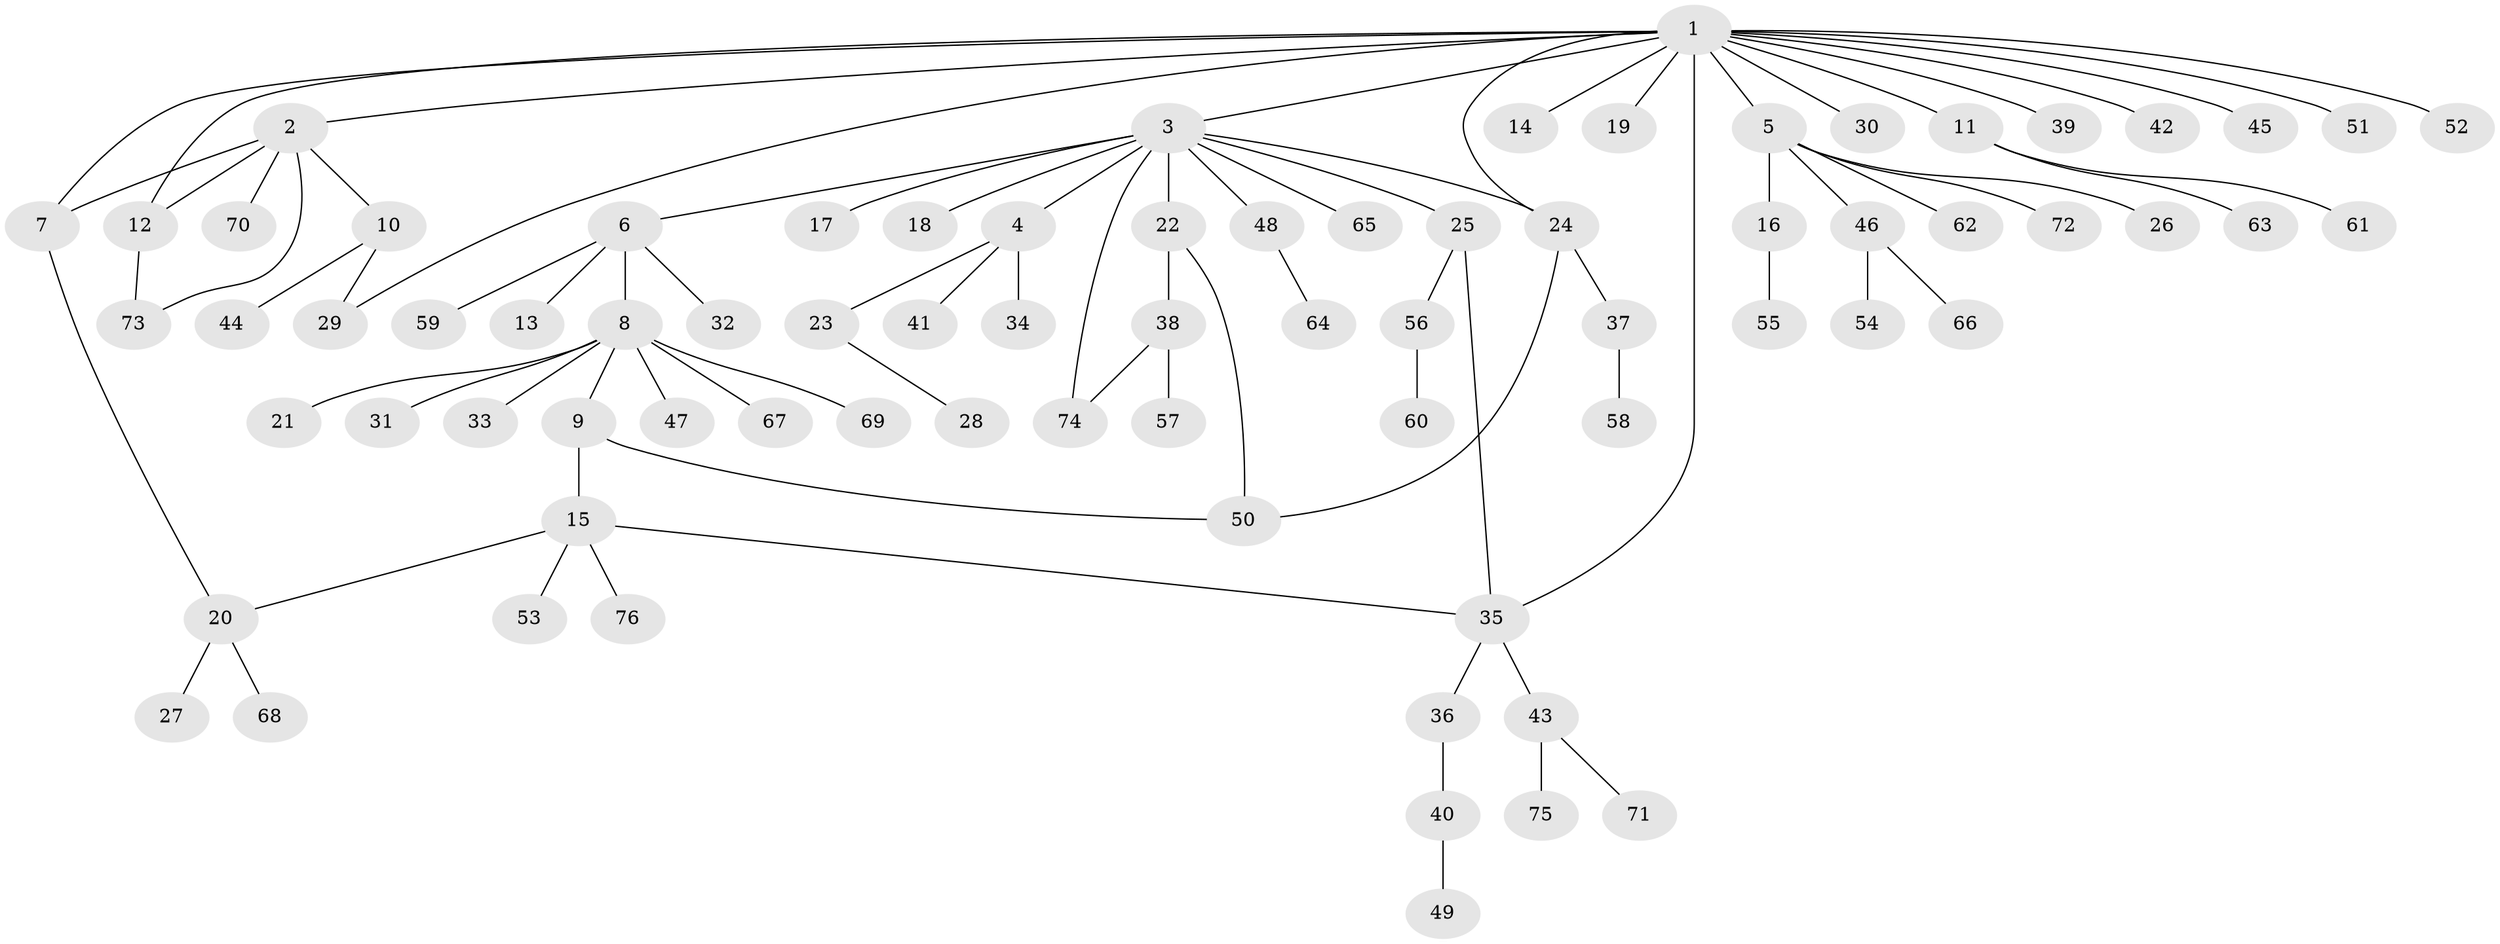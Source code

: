 // coarse degree distribution, {16: 0.01818181818181818, 6: 0.01818181818181818, 11: 0.01818181818181818, 3: 0.10909090909090909, 5: 0.03636363636363636, 4: 0.07272727272727272, 7: 0.01818181818181818, 2: 0.09090909090909091, 1: 0.6181818181818182}
// Generated by graph-tools (version 1.1) at 2025/23/03/03/25 07:23:49]
// undirected, 76 vertices, 86 edges
graph export_dot {
graph [start="1"]
  node [color=gray90,style=filled];
  1;
  2;
  3;
  4;
  5;
  6;
  7;
  8;
  9;
  10;
  11;
  12;
  13;
  14;
  15;
  16;
  17;
  18;
  19;
  20;
  21;
  22;
  23;
  24;
  25;
  26;
  27;
  28;
  29;
  30;
  31;
  32;
  33;
  34;
  35;
  36;
  37;
  38;
  39;
  40;
  41;
  42;
  43;
  44;
  45;
  46;
  47;
  48;
  49;
  50;
  51;
  52;
  53;
  54;
  55;
  56;
  57;
  58;
  59;
  60;
  61;
  62;
  63;
  64;
  65;
  66;
  67;
  68;
  69;
  70;
  71;
  72;
  73;
  74;
  75;
  76;
  1 -- 2;
  1 -- 3;
  1 -- 5;
  1 -- 7;
  1 -- 11;
  1 -- 12;
  1 -- 14;
  1 -- 19;
  1 -- 24;
  1 -- 29;
  1 -- 30;
  1 -- 35;
  1 -- 39;
  1 -- 42;
  1 -- 45;
  1 -- 51;
  1 -- 52;
  2 -- 7;
  2 -- 10;
  2 -- 12;
  2 -- 70;
  2 -- 73;
  3 -- 4;
  3 -- 6;
  3 -- 17;
  3 -- 18;
  3 -- 22;
  3 -- 24;
  3 -- 25;
  3 -- 48;
  3 -- 65;
  3 -- 74;
  4 -- 23;
  4 -- 34;
  4 -- 41;
  5 -- 16;
  5 -- 26;
  5 -- 46;
  5 -- 62;
  5 -- 72;
  6 -- 8;
  6 -- 13;
  6 -- 32;
  6 -- 59;
  7 -- 20;
  8 -- 9;
  8 -- 21;
  8 -- 31;
  8 -- 33;
  8 -- 47;
  8 -- 67;
  8 -- 69;
  9 -- 15;
  9 -- 50;
  10 -- 29;
  10 -- 44;
  11 -- 61;
  11 -- 63;
  12 -- 73;
  15 -- 20;
  15 -- 35;
  15 -- 53;
  15 -- 76;
  16 -- 55;
  20 -- 27;
  20 -- 68;
  22 -- 38;
  22 -- 50;
  23 -- 28;
  24 -- 37;
  24 -- 50;
  25 -- 35;
  25 -- 56;
  35 -- 36;
  35 -- 43;
  36 -- 40;
  37 -- 58;
  38 -- 57;
  38 -- 74;
  40 -- 49;
  43 -- 71;
  43 -- 75;
  46 -- 54;
  46 -- 66;
  48 -- 64;
  56 -- 60;
}
